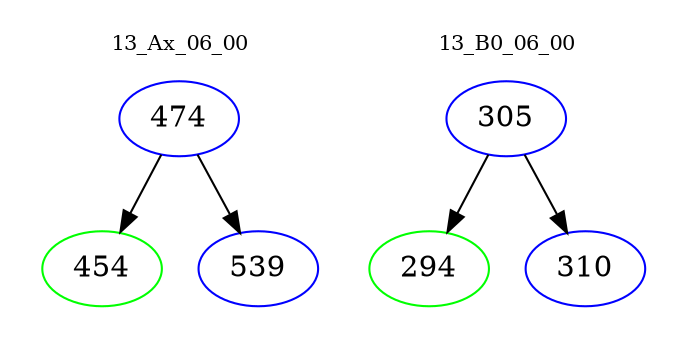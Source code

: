 digraph{
subgraph cluster_0 {
color = white
label = "13_Ax_06_00";
fontsize=10;
T0_474 [label="474", color="blue"]
T0_474 -> T0_454 [color="black"]
T0_454 [label="454", color="green"]
T0_474 -> T0_539 [color="black"]
T0_539 [label="539", color="blue"]
}
subgraph cluster_1 {
color = white
label = "13_B0_06_00";
fontsize=10;
T1_305 [label="305", color="blue"]
T1_305 -> T1_294 [color="black"]
T1_294 [label="294", color="green"]
T1_305 -> T1_310 [color="black"]
T1_310 [label="310", color="blue"]
}
}
